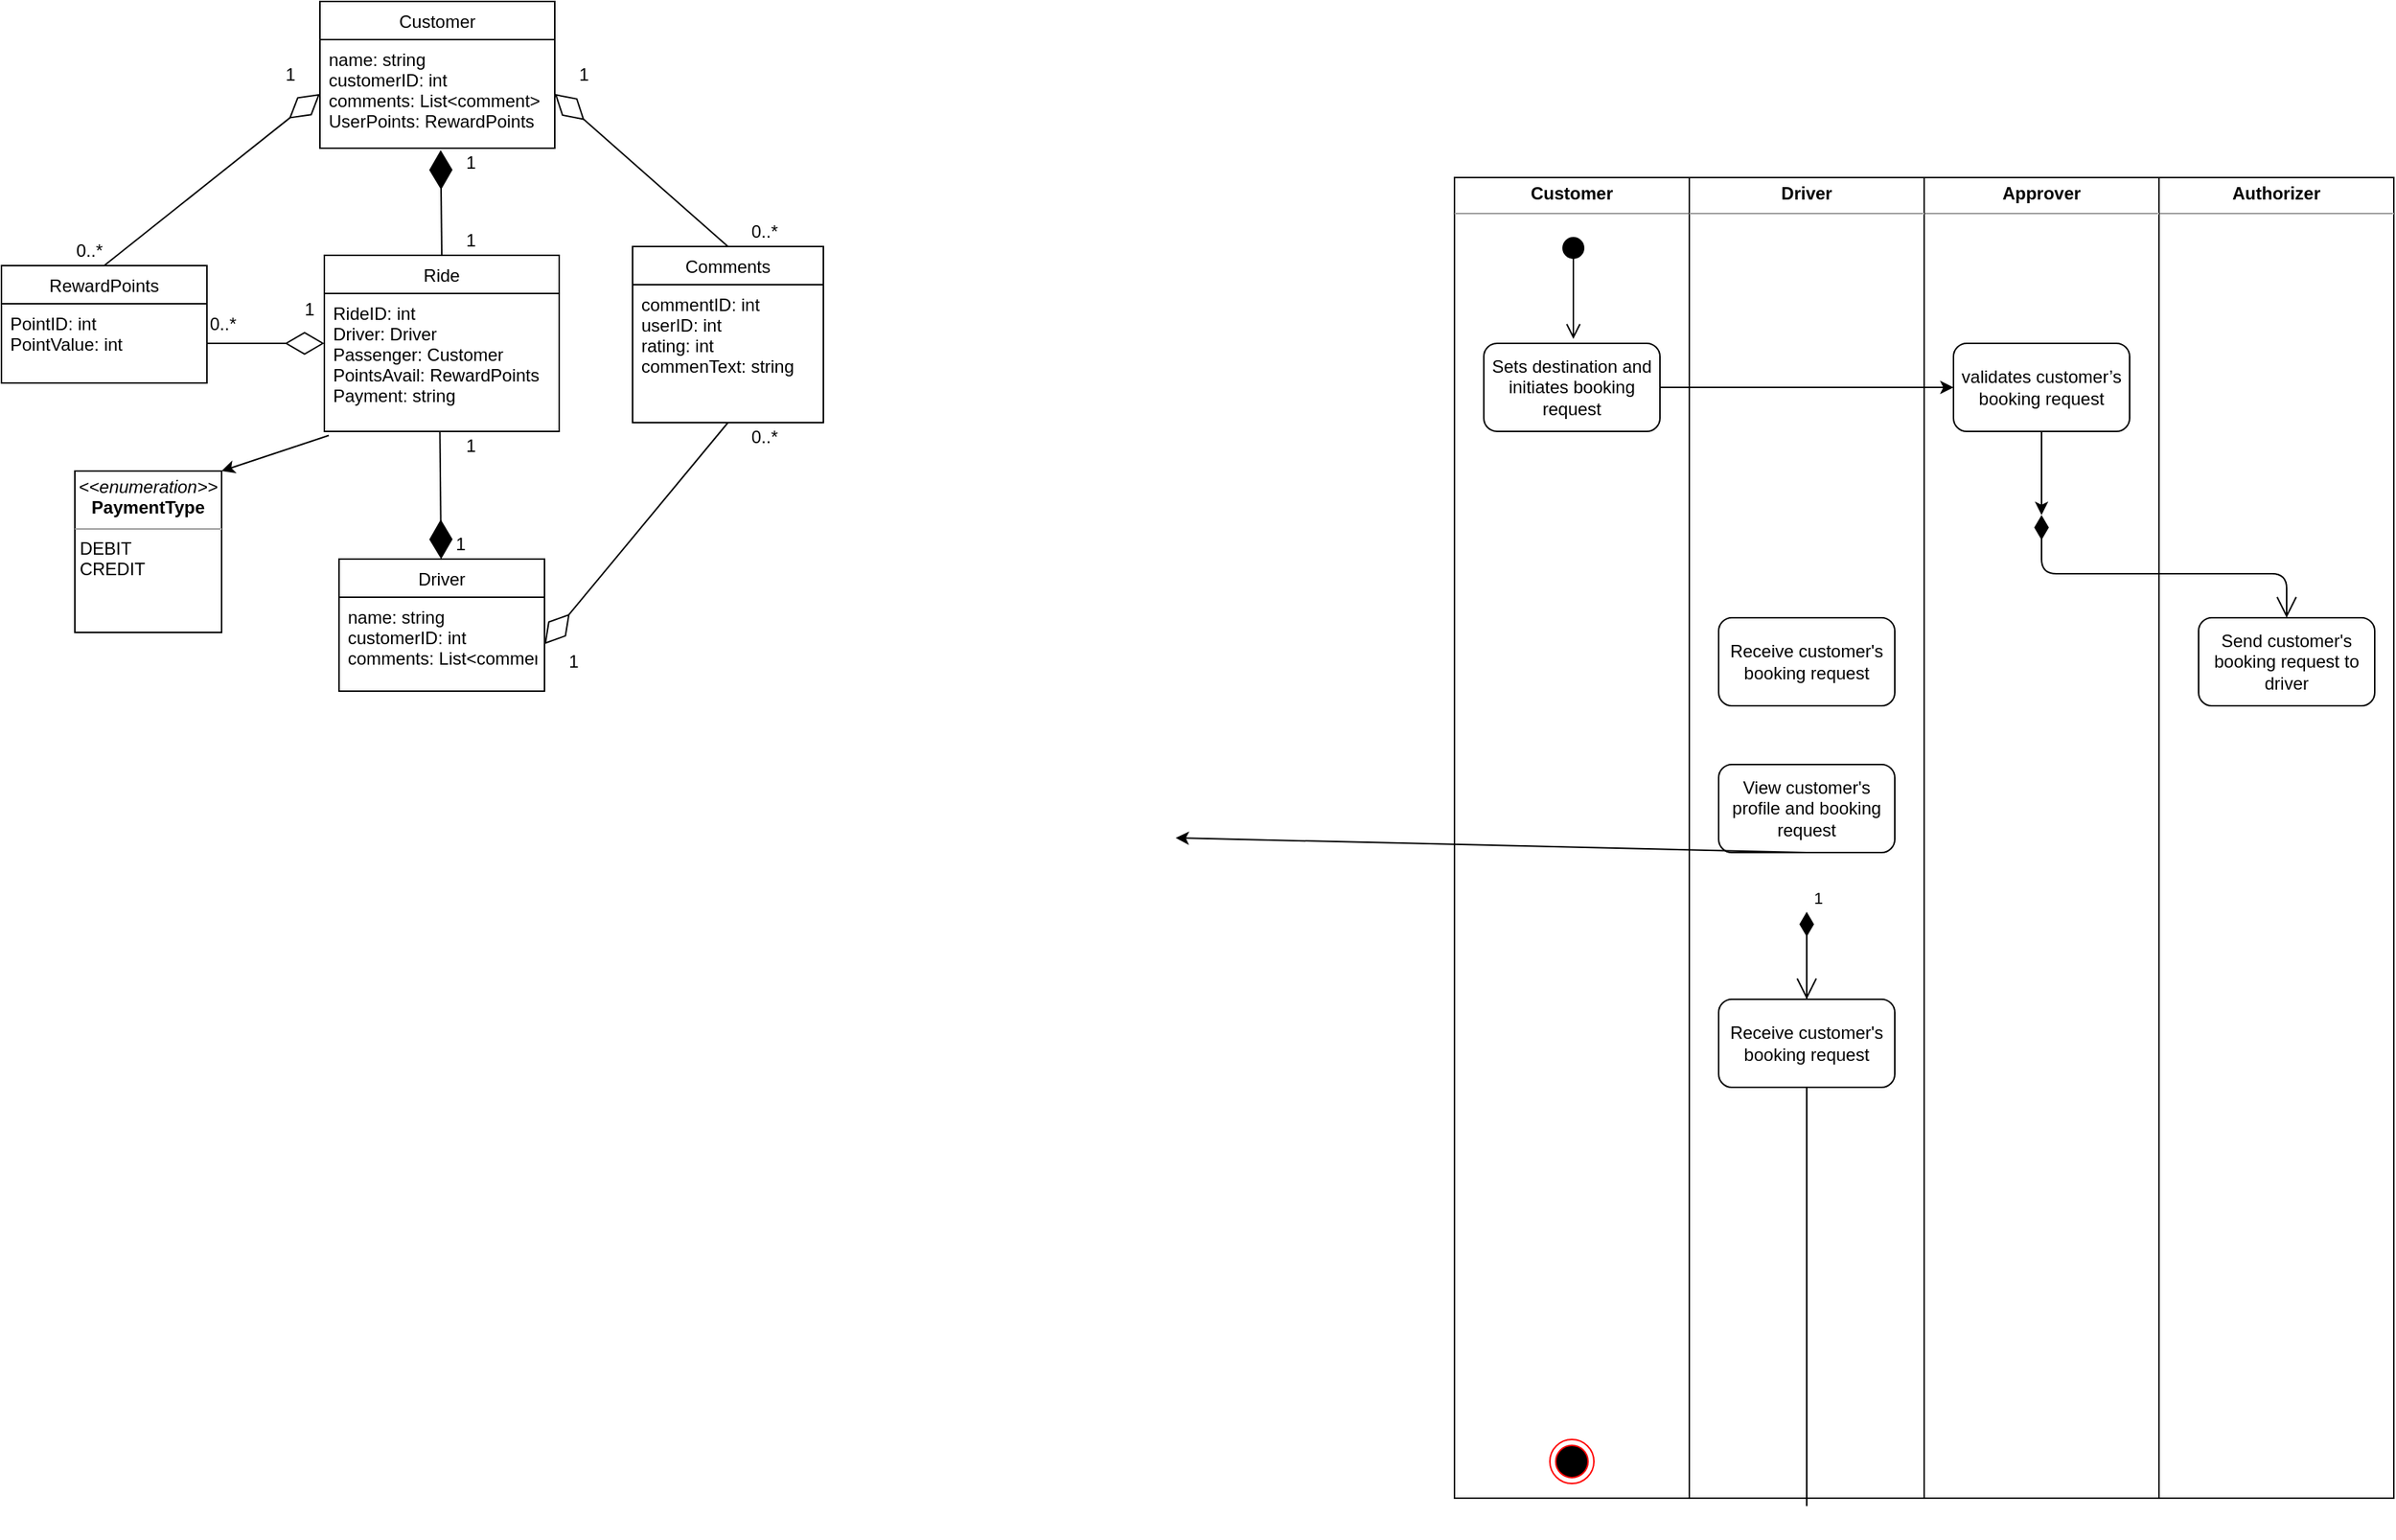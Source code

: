 <mxfile version="13.0.1" type="github">
  <diagram id="TUaeIwJqIPwaMvK1Nt-R" name="Page-1">
    <mxGraphModel dx="520" dy="267" grid="1" gridSize="10" guides="1" tooltips="1" connect="1" arrows="1" fold="1" page="1" pageScale="1" pageWidth="850" pageHeight="1100" math="0" shadow="0">
      <root>
        <mxCell id="0" />
        <mxCell id="1" parent="0" />
        <mxCell id="8aeZjbQpbGjvfy1XVlZA-1" value="Customer" style="swimlane;fontStyle=0;childLayout=stackLayout;horizontal=1;startSize=26;fillColor=none;horizontalStack=0;resizeParent=1;resizeParentMax=0;resizeLast=0;collapsible=1;marginBottom=0;" parent="1" vertex="1">
          <mxGeometry x="217" y="20" width="160" height="100" as="geometry" />
        </mxCell>
        <mxCell id="8aeZjbQpbGjvfy1XVlZA-4" value="name: string&#xa;customerID: int&#xa;comments: List&lt;comment&gt;&#xa;UserPoints: RewardPoints&#xa;&#xa;&#xa;&#xa;" style="text;strokeColor=none;fillColor=none;align=left;verticalAlign=top;spacingLeft=4;spacingRight=4;overflow=hidden;rotatable=0;points=[[0,0.5],[1,0.5]];portConstraint=eastwest;" parent="8aeZjbQpbGjvfy1XVlZA-1" vertex="1">
          <mxGeometry y="26" width="160" height="74" as="geometry" />
        </mxCell>
        <mxCell id="8aeZjbQpbGjvfy1XVlZA-5" value="Driver" style="swimlane;fontStyle=0;childLayout=stackLayout;horizontal=1;startSize=26;fillColor=none;horizontalStack=0;resizeParent=1;resizeParentMax=0;resizeLast=0;collapsible=1;marginBottom=0;" parent="1" vertex="1">
          <mxGeometry x="230" y="400" width="140" height="90" as="geometry" />
        </mxCell>
        <mxCell id="8aeZjbQpbGjvfy1XVlZA-6" value="name: string&#xa;customerID: int&#xa;comments: List&lt;comment&gt;" style="text;strokeColor=none;fillColor=none;align=left;verticalAlign=top;spacingLeft=4;spacingRight=4;overflow=hidden;rotatable=0;points=[[0,0.5],[1,0.5]];portConstraint=eastwest;" parent="8aeZjbQpbGjvfy1XVlZA-5" vertex="1">
          <mxGeometry y="26" width="140" height="64" as="geometry" />
        </mxCell>
        <mxCell id="8aeZjbQpbGjvfy1XVlZA-23" value="" style="endArrow=diamondThin;endFill=1;endSize=24;html=1;entryX=0.514;entryY=1.018;entryDx=0;entryDy=0;entryPerimeter=0;exitX=0.5;exitY=0;exitDx=0;exitDy=0;" parent="1" source="8aeZjbQpbGjvfy1XVlZA-9" target="8aeZjbQpbGjvfy1XVlZA-4" edge="1">
          <mxGeometry width="160" relative="1" as="geometry">
            <mxPoint x="30" y="280" as="sourcePoint" />
            <mxPoint x="190" y="280" as="targetPoint" />
          </mxGeometry>
        </mxCell>
        <mxCell id="8aeZjbQpbGjvfy1XVlZA-24" value="" style="endArrow=diamondThin;endFill=1;endSize=24;html=1;exitX=0.492;exitY=1.004;exitDx=0;exitDy=0;exitPerimeter=0;" parent="1" source="8aeZjbQpbGjvfy1XVlZA-10" target="8aeZjbQpbGjvfy1XVlZA-5" edge="1">
          <mxGeometry width="160" relative="1" as="geometry">
            <mxPoint x="200" y="360" as="sourcePoint" />
            <mxPoint x="360" y="360" as="targetPoint" />
          </mxGeometry>
        </mxCell>
        <mxCell id="8aeZjbQpbGjvfy1XVlZA-25" value="" style="endArrow=diamondThin;endFill=0;endSize=24;html=1;exitX=0.5;exitY=0;exitDx=0;exitDy=0;entryX=1;entryY=0.5;entryDx=0;entryDy=0;" parent="1" source="8aeZjbQpbGjvfy1XVlZA-13" target="8aeZjbQpbGjvfy1XVlZA-4" edge="1">
          <mxGeometry width="160" relative="1" as="geometry">
            <mxPoint x="440" y="90" as="sourcePoint" />
            <mxPoint x="600" y="90" as="targetPoint" />
          </mxGeometry>
        </mxCell>
        <mxCell id="8aeZjbQpbGjvfy1XVlZA-13" value="Comments" style="swimlane;fontStyle=0;childLayout=stackLayout;horizontal=1;startSize=26;fillColor=none;horizontalStack=0;resizeParent=1;resizeParentMax=0;resizeLast=0;collapsible=1;marginBottom=0;" parent="1" vertex="1">
          <mxGeometry x="430" y="187" width="130" height="120" as="geometry" />
        </mxCell>
        <mxCell id="8aeZjbQpbGjvfy1XVlZA-14" value="commentID: int&#xa;userID: int&#xa;rating: int&#xa;commenText: string&#xa;&#xa;&#xa;&#xa;" style="text;strokeColor=none;fillColor=none;align=left;verticalAlign=top;spacingLeft=4;spacingRight=4;overflow=hidden;rotatable=0;points=[[0,0.5],[1,0.5]];portConstraint=eastwest;" parent="8aeZjbQpbGjvfy1XVlZA-13" vertex="1">
          <mxGeometry y="26" width="130" height="94" as="geometry" />
        </mxCell>
        <mxCell id="8aeZjbQpbGjvfy1XVlZA-26" value="" style="endArrow=diamondThin;endFill=0;endSize=24;html=1;exitX=0.5;exitY=1;exitDx=0;exitDy=0;entryX=1;entryY=0.5;entryDx=0;entryDy=0;" parent="1" source="8aeZjbQpbGjvfy1XVlZA-13" target="8aeZjbQpbGjvfy1XVlZA-6" edge="1">
          <mxGeometry width="160" relative="1" as="geometry">
            <mxPoint x="420" y="370" as="sourcePoint" />
            <mxPoint x="580" y="370" as="targetPoint" />
          </mxGeometry>
        </mxCell>
        <mxCell id="-B1I44Br9PL9_KYWqfww-1" value="" style="endArrow=diamondThin;endFill=0;endSize=24;html=1;entryX=0;entryY=0.5;entryDx=0;entryDy=0;exitX=0.5;exitY=0;exitDx=0;exitDy=0;" edge="1" parent="1" source="8aeZjbQpbGjvfy1XVlZA-17" target="8aeZjbQpbGjvfy1XVlZA-4">
          <mxGeometry width="160" relative="1" as="geometry">
            <mxPoint x="60" y="180" as="sourcePoint" />
            <mxPoint x="220" y="180" as="targetPoint" />
          </mxGeometry>
        </mxCell>
        <mxCell id="-B1I44Br9PL9_KYWqfww-2" value="" style="endArrow=diamondThin;endFill=0;endSize=24;html=1;entryX=0;entryY=0.5;entryDx=0;entryDy=0;exitX=1;exitY=0.5;exitDx=0;exitDy=0;" edge="1" parent="1" source="8aeZjbQpbGjvfy1XVlZA-18" target="8aeZjbQpbGjvfy1XVlZA-9">
          <mxGeometry width="160" relative="1" as="geometry">
            <mxPoint x="60" y="360" as="sourcePoint" />
            <mxPoint x="220" y="360" as="targetPoint" />
          </mxGeometry>
        </mxCell>
        <mxCell id="-B1I44Br9PL9_KYWqfww-3" value="&lt;p style=&quot;margin: 0px ; margin-top: 4px ; text-align: center&quot;&gt;&lt;i&gt;&amp;lt;&amp;lt;enumeration&amp;gt;&amp;gt;&lt;/i&gt;&lt;br&gt;&lt;b&gt;PaymentType&lt;/b&gt;&lt;/p&gt;&lt;hr size=&quot;1&quot;&gt;&lt;div&gt;&amp;nbsp;DEBIT&lt;/div&gt;&lt;div&gt;&amp;nbsp;CREDIT&lt;br&gt;&lt;/div&gt;" style="verticalAlign=top;align=left;overflow=fill;fontSize=12;fontFamily=Helvetica;html=1;" vertex="1" parent="1">
          <mxGeometry x="50" y="340" width="100" height="110" as="geometry" />
        </mxCell>
        <mxCell id="-B1I44Br9PL9_KYWqfww-4" value="" style="endArrow=classic;html=1;exitX=0.019;exitY=1.029;exitDx=0;exitDy=0;exitPerimeter=0;entryX=1;entryY=0;entryDx=0;entryDy=0;" edge="1" parent="1" source="8aeZjbQpbGjvfy1XVlZA-10" target="-B1I44Br9PL9_KYWqfww-3">
          <mxGeometry width="50" height="50" relative="1" as="geometry">
            <mxPoint x="200" y="390" as="sourcePoint" />
            <mxPoint x="250" y="340" as="targetPoint" />
          </mxGeometry>
        </mxCell>
        <mxCell id="-B1I44Br9PL9_KYWqfww-5" value="1" style="text;html=1;strokeColor=none;fillColor=none;align=center;verticalAlign=middle;whiteSpace=wrap;rounded=0;" vertex="1" parent="1">
          <mxGeometry x="377" y="60" width="40" height="20" as="geometry" />
        </mxCell>
        <mxCell id="-B1I44Br9PL9_KYWqfww-6" value="0..*" style="text;html=1;strokeColor=none;fillColor=none;align=center;verticalAlign=middle;whiteSpace=wrap;rounded=0;" vertex="1" parent="1">
          <mxGeometry x="500" y="167" width="40" height="20" as="geometry" />
        </mxCell>
        <mxCell id="-B1I44Br9PL9_KYWqfww-7" value="1" style="text;html=1;strokeColor=none;fillColor=none;align=center;verticalAlign=middle;whiteSpace=wrap;rounded=0;" vertex="1" parent="1">
          <mxGeometry x="370" y="460" width="40" height="20" as="geometry" />
        </mxCell>
        <mxCell id="-B1I44Br9PL9_KYWqfww-8" value="0..*" style="text;html=1;strokeColor=none;fillColor=none;align=center;verticalAlign=middle;whiteSpace=wrap;rounded=0;" vertex="1" parent="1">
          <mxGeometry x="500" y="307" width="40" height="20" as="geometry" />
        </mxCell>
        <mxCell id="-B1I44Br9PL9_KYWqfww-9" value="1" style="text;html=1;strokeColor=none;fillColor=none;align=center;verticalAlign=middle;whiteSpace=wrap;rounded=0;" vertex="1" parent="1">
          <mxGeometry x="177" y="60" width="40" height="20" as="geometry" />
        </mxCell>
        <mxCell id="-B1I44Br9PL9_KYWqfww-12" value="0..*" style="text;html=1;strokeColor=none;fillColor=none;align=center;verticalAlign=middle;whiteSpace=wrap;rounded=0;" vertex="1" parent="1">
          <mxGeometry x="40" y="180" width="40" height="20" as="geometry" />
        </mxCell>
        <mxCell id="8aeZjbQpbGjvfy1XVlZA-9" value="Ride" style="swimlane;fontStyle=0;childLayout=stackLayout;horizontal=1;startSize=26;fillColor=none;horizontalStack=0;resizeParent=1;resizeParentMax=0;resizeLast=0;collapsible=1;marginBottom=0;" parent="1" vertex="1">
          <mxGeometry x="220" y="193" width="160" height="120" as="geometry" />
        </mxCell>
        <mxCell id="8aeZjbQpbGjvfy1XVlZA-10" value="RideID: int&#xa;Driver: Driver&#xa;Passenger: Customer&#xa;PointsAvail: RewardPoints&#xa;Payment: string&#xa;&#xa;&#xa;" style="text;strokeColor=none;fillColor=none;align=left;verticalAlign=top;spacingLeft=4;spacingRight=4;overflow=hidden;rotatable=0;points=[[0,0.5],[1,0.5]];portConstraint=eastwest;" parent="8aeZjbQpbGjvfy1XVlZA-9" vertex="1">
          <mxGeometry y="26" width="160" height="94" as="geometry" />
        </mxCell>
        <mxCell id="8aeZjbQpbGjvfy1XVlZA-17" value="RewardPoints" style="swimlane;fontStyle=0;childLayout=stackLayout;horizontal=1;startSize=26;fillColor=none;horizontalStack=0;resizeParent=1;resizeParentMax=0;resizeLast=0;collapsible=1;marginBottom=0;" parent="1" vertex="1">
          <mxGeometry y="200" width="140" height="80" as="geometry" />
        </mxCell>
        <mxCell id="8aeZjbQpbGjvfy1XVlZA-18" value="PointID: int&#xa;PointValue: int&#xa;" style="text;strokeColor=none;fillColor=none;align=left;verticalAlign=top;spacingLeft=4;spacingRight=4;overflow=hidden;rotatable=0;points=[[0,0.5],[1,0.5]];portConstraint=eastwest;" parent="8aeZjbQpbGjvfy1XVlZA-17" vertex="1">
          <mxGeometry y="26" width="140" height="54" as="geometry" />
        </mxCell>
        <mxCell id="-B1I44Br9PL9_KYWqfww-13" value="1" style="text;html=1;strokeColor=none;fillColor=none;align=center;verticalAlign=middle;whiteSpace=wrap;rounded=0;" vertex="1" parent="1">
          <mxGeometry x="190" y="220" width="40" height="20" as="geometry" />
        </mxCell>
        <mxCell id="-B1I44Br9PL9_KYWqfww-14" value="0..*" style="text;html=1;strokeColor=none;fillColor=none;align=center;verticalAlign=middle;whiteSpace=wrap;rounded=0;" vertex="1" parent="1">
          <mxGeometry x="131" y="230" width="40" height="20" as="geometry" />
        </mxCell>
        <mxCell id="-B1I44Br9PL9_KYWqfww-15" value="1" style="text;html=1;strokeColor=none;fillColor=none;align=center;verticalAlign=middle;whiteSpace=wrap;rounded=0;" vertex="1" parent="1">
          <mxGeometry x="300" y="120" width="40" height="20" as="geometry" />
        </mxCell>
        <mxCell id="-B1I44Br9PL9_KYWqfww-16" value="1" style="text;html=1;strokeColor=none;fillColor=none;align=center;verticalAlign=middle;whiteSpace=wrap;rounded=0;" vertex="1" parent="1">
          <mxGeometry x="293" y="380" width="40" height="20" as="geometry" />
        </mxCell>
        <mxCell id="-B1I44Br9PL9_KYWqfww-17" value="1" style="text;html=1;strokeColor=none;fillColor=none;align=center;verticalAlign=middle;whiteSpace=wrap;rounded=0;" vertex="1" parent="1">
          <mxGeometry x="300" y="173" width="40" height="20" as="geometry" />
        </mxCell>
        <mxCell id="-B1I44Br9PL9_KYWqfww-18" value="1" style="text;html=1;strokeColor=none;fillColor=none;align=center;verticalAlign=middle;whiteSpace=wrap;rounded=0;" vertex="1" parent="1">
          <mxGeometry x="300" y="313" width="40" height="20" as="geometry" />
        </mxCell>
        <mxCell id="-B1I44Br9PL9_KYWqfww-19" value="&lt;p style=&quot;margin: 0px ; margin-top: 4px ; text-align: center&quot;&gt;&lt;b&gt;Authorizer&lt;/b&gt;&lt;br&gt;&lt;/p&gt;&lt;hr size=&quot;1&quot;&gt;&lt;div style=&quot;height: 2px&quot;&gt;&lt;/div&gt;" style="verticalAlign=top;align=left;overflow=fill;fontSize=12;fontFamily=Helvetica;html=1;" vertex="1" parent="1">
          <mxGeometry x="1470" y="140" width="160" height="900" as="geometry" />
        </mxCell>
        <mxCell id="-B1I44Br9PL9_KYWqfww-20" value="&lt;p style=&quot;margin: 0px ; margin-top: 4px ; text-align: center&quot;&gt;&lt;b&gt;Approver&lt;/b&gt;&lt;/p&gt;&lt;hr size=&quot;1&quot;&gt;&lt;div style=&quot;height: 2px&quot;&gt;&lt;/div&gt;" style="verticalAlign=top;align=left;overflow=fill;fontSize=12;fontFamily=Helvetica;html=1;" vertex="1" parent="1">
          <mxGeometry x="1310" y="140" width="160" height="900" as="geometry" />
        </mxCell>
        <mxCell id="-B1I44Br9PL9_KYWqfww-21" value="&lt;p style=&quot;margin: 0px ; margin-top: 4px ; text-align: center&quot;&gt;&lt;b&gt;Customer&lt;/b&gt;&lt;br&gt;&lt;/p&gt;&lt;hr size=&quot;1&quot;&gt;&lt;div style=&quot;height: 2px&quot;&gt;&lt;/div&gt;" style="verticalAlign=top;align=left;overflow=fill;fontSize=12;fontFamily=Helvetica;html=1;" vertex="1" parent="1">
          <mxGeometry x="990" y="140" width="160" height="900" as="geometry" />
        </mxCell>
        <mxCell id="-B1I44Br9PL9_KYWqfww-22" value="&lt;p style=&quot;margin: 0px ; margin-top: 4px ; text-align: center&quot;&gt;&lt;b&gt;Driver&lt;/b&gt;&lt;/p&gt;&lt;hr size=&quot;1&quot;&gt;&lt;div style=&quot;height: 2px&quot;&gt;&lt;/div&gt;" style="verticalAlign=top;align=left;overflow=fill;fontSize=12;fontFamily=Helvetica;html=1;" vertex="1" parent="1">
          <mxGeometry x="1150" y="140" width="160" height="900" as="geometry" />
        </mxCell>
        <mxCell id="-B1I44Br9PL9_KYWqfww-23" value="" style="html=1;verticalAlign=bottom;startArrow=circle;startFill=1;endArrow=open;startSize=6;endSize=8;" edge="1" parent="1">
          <mxGeometry width="80" relative="1" as="geometry">
            <mxPoint x="1071" y="180" as="sourcePoint" />
            <mxPoint x="1071" y="250" as="targetPoint" />
          </mxGeometry>
        </mxCell>
        <mxCell id="-B1I44Br9PL9_KYWqfww-52" value="" style="ellipse;html=1;shape=endState;fillColor=#000000;strokeColor=#ff0000;" vertex="1" parent="1">
          <mxGeometry x="1055" y="1000" width="30" height="30" as="geometry" />
        </mxCell>
        <mxCell id="-B1I44Br9PL9_KYWqfww-56" value="Sets destination and initiates booking request" style="rounded=1;whiteSpace=wrap;html=1;" vertex="1" parent="1">
          <mxGeometry x="1010" y="253" width="120" height="60" as="geometry" />
        </mxCell>
        <mxCell id="-B1I44Br9PL9_KYWqfww-57" value="&lt;span lang=&quot;EN-GB&quot;&gt;validates customer’s booking request&lt;/span&gt;" style="rounded=1;whiteSpace=wrap;html=1;" vertex="1" parent="1">
          <mxGeometry x="1330" y="253" width="120" height="60" as="geometry" />
        </mxCell>
        <mxCell id="-B1I44Br9PL9_KYWqfww-58" value="" style="endArrow=classic;html=1;exitX=1;exitY=0.5;exitDx=0;exitDy=0;entryX=0;entryY=0.5;entryDx=0;entryDy=0;" edge="1" parent="1" source="-B1I44Br9PL9_KYWqfww-56" target="-B1I44Br9PL9_KYWqfww-57">
          <mxGeometry width="50" height="50" relative="1" as="geometry">
            <mxPoint x="1230" y="320" as="sourcePoint" />
            <mxPoint x="1280" y="270" as="targetPoint" />
          </mxGeometry>
        </mxCell>
        <mxCell id="-B1I44Br9PL9_KYWqfww-61" value="Send customer&#39;s booking request to driver" style="rounded=1;whiteSpace=wrap;html=1;" vertex="1" parent="1">
          <mxGeometry x="1497" y="440" width="120" height="60" as="geometry" />
        </mxCell>
        <mxCell id="-B1I44Br9PL9_KYWqfww-62" value="" style="endArrow=open;html=1;endSize=12;startArrow=diamondThin;startSize=14;startFill=1;edgeStyle=orthogonalEdgeStyle;align=left;verticalAlign=bottom;entryX=0.5;entryY=0;entryDx=0;entryDy=0;" edge="1" parent="1" target="-B1I44Br9PL9_KYWqfww-61">
          <mxGeometry x="-0.8" y="14" relative="1" as="geometry">
            <mxPoint x="1390" y="370" as="sourcePoint" />
            <mxPoint x="1500" y="420" as="targetPoint" />
            <Array as="points">
              <mxPoint x="1390" y="410" />
              <mxPoint x="1557" y="410" />
            </Array>
            <mxPoint x="-4" y="-10" as="offset" />
          </mxGeometry>
        </mxCell>
        <mxCell id="-B1I44Br9PL9_KYWqfww-63" value="" style="endArrow=classic;html=1;exitX=0.5;exitY=1;exitDx=0;exitDy=0;" edge="1" parent="1" source="-B1I44Br9PL9_KYWqfww-57">
          <mxGeometry width="50" height="50" relative="1" as="geometry">
            <mxPoint x="1140" y="470" as="sourcePoint" />
            <mxPoint x="1390" y="370" as="targetPoint" />
          </mxGeometry>
        </mxCell>
        <mxCell id="-B1I44Br9PL9_KYWqfww-66" value="Receive customer&#39;s booking request" style="rounded=1;whiteSpace=wrap;html=1;" vertex="1" parent="1">
          <mxGeometry x="1170" y="440" width="120" height="60" as="geometry" />
        </mxCell>
        <mxCell id="-B1I44Br9PL9_KYWqfww-67" value="View customer&#39;s profile and booking request" style="rounded=1;whiteSpace=wrap;html=1;" vertex="1" parent="1">
          <mxGeometry x="1170" y="540" width="120" height="60" as="geometry" />
        </mxCell>
        <mxCell id="-B1I44Br9PL9_KYWqfww-69" value="" style="endArrow=classic;html=1;exitX=0.5;exitY=1;exitDx=0;exitDy=0;" edge="1" parent="1" source="-B1I44Br9PL9_KYWqfww-67">
          <mxGeometry width="50" height="50" relative="1" as="geometry">
            <mxPoint x="730" y="650" as="sourcePoint" />
            <mxPoint x="800" y="590" as="targetPoint" />
          </mxGeometry>
        </mxCell>
        <mxCell id="-B1I44Br9PL9_KYWqfww-70" value="1" style="endArrow=open;html=1;endSize=12;startArrow=diamondThin;startSize=14;startFill=1;edgeStyle=orthogonalEdgeStyle;align=left;verticalAlign=bottom;entryX=0.5;entryY=0;entryDx=0;entryDy=0;exitX=0.5;exitY=0.556;exitDx=0;exitDy=0;exitPerimeter=0;" edge="1" parent="1" source="-B1I44Br9PL9_KYWqfww-22" target="-B1I44Br9PL9_KYWqfww-71">
          <mxGeometry x="-1" y="3" relative="1" as="geometry">
            <mxPoint x="1230" y="670" as="sourcePoint" />
            <mxPoint x="950" y="670" as="targetPoint" />
            <Array as="points" />
          </mxGeometry>
        </mxCell>
        <mxCell id="-B1I44Br9PL9_KYWqfww-71" value="Receive customer&#39;s booking request" style="rounded=1;whiteSpace=wrap;html=1;" vertex="1" parent="1">
          <mxGeometry x="1170" y="700" width="120" height="60" as="geometry" />
        </mxCell>
      </root>
    </mxGraphModel>
  </diagram>
</mxfile>
